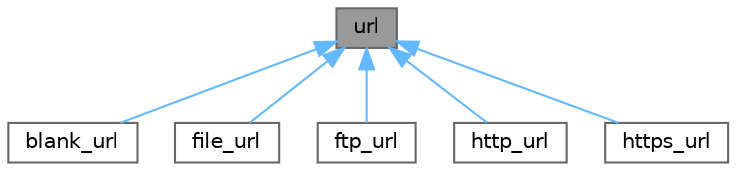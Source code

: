 digraph "url"
{
 // LATEX_PDF_SIZE
  bgcolor="transparent";
  edge [fontname=Helvetica,fontsize=10,labelfontname=Helvetica,labelfontsize=10];
  node [fontname=Helvetica,fontsize=10,shape=box,height=0.2,width=0.4];
  Node1 [id="Node000001",label="url",height=0.2,width=0.4,color="gray40", fillcolor="grey60", style="filled", fontcolor="black",tooltip=" "];
  Node1 -> Node2 [id="edge1_Node000001_Node000002",dir="back",color="steelblue1",style="solid",tooltip=" "];
  Node2 [id="Node000002",label="blank_url",height=0.2,width=0.4,color="gray40", fillcolor="white", style="filled",URL="$classblank__url.html",tooltip=" "];
  Node1 -> Node3 [id="edge2_Node000001_Node000003",dir="back",color="steelblue1",style="solid",tooltip=" "];
  Node3 [id="Node000003",label="file_url",height=0.2,width=0.4,color="gray40", fillcolor="white", style="filled",URL="$classfile__url.html",tooltip=" "];
  Node1 -> Node4 [id="edge3_Node000001_Node000004",dir="back",color="steelblue1",style="solid",tooltip=" "];
  Node4 [id="Node000004",label="ftp_url",height=0.2,width=0.4,color="gray40", fillcolor="white", style="filled",URL="$classftp__url.html",tooltip=" "];
  Node1 -> Node5 [id="edge4_Node000001_Node000005",dir="back",color="steelblue1",style="solid",tooltip=" "];
  Node5 [id="Node000005",label="http_url",height=0.2,width=0.4,color="gray40", fillcolor="white", style="filled",URL="$classhttp__url.html",tooltip=" "];
  Node1 -> Node6 [id="edge5_Node000001_Node000006",dir="back",color="steelblue1",style="solid",tooltip=" "];
  Node6 [id="Node000006",label="https_url",height=0.2,width=0.4,color="gray40", fillcolor="white", style="filled",URL="$classhttps__url.html",tooltip=" "];
}
